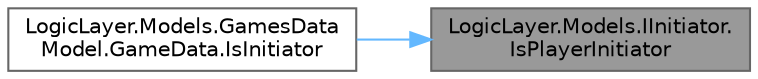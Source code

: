 digraph "LogicLayer.Models.IInitiator.IsPlayerInitiator"
{
 // LATEX_PDF_SIZE
  bgcolor="transparent";
  edge [fontname=Helvetica,fontsize=10,labelfontname=Helvetica,labelfontsize=10];
  node [fontname=Helvetica,fontsize=10,shape=box,height=0.2,width=0.4];
  rankdir="RL";
  Node1 [id="Node000001",label="LogicLayer.Models.IInitiator.\lIsPlayerInitiator",height=0.2,width=0.4,color="gray40", fillcolor="grey60", style="filled", fontcolor="black",tooltip="Checks if the provided initiator id matches the stored initiator's id."];
  Node1 -> Node2 [id="edge1_Node000001_Node000002",dir="back",color="steelblue1",style="solid",tooltip=" "];
  Node2 [id="Node000002",label="LogicLayer.Models.GamesData\lModel.GameData.IsInitiator",height=0.2,width=0.4,color="grey40", fillcolor="white", style="filled",URL="$class_logic_layer_1_1_models_1_1_games_data_model_1_1_game_data.html#aa3c6d32eac87ecb8d58f9cb6accf4fe0",tooltip="Determines if a given player is the initiator of the game."];
}

